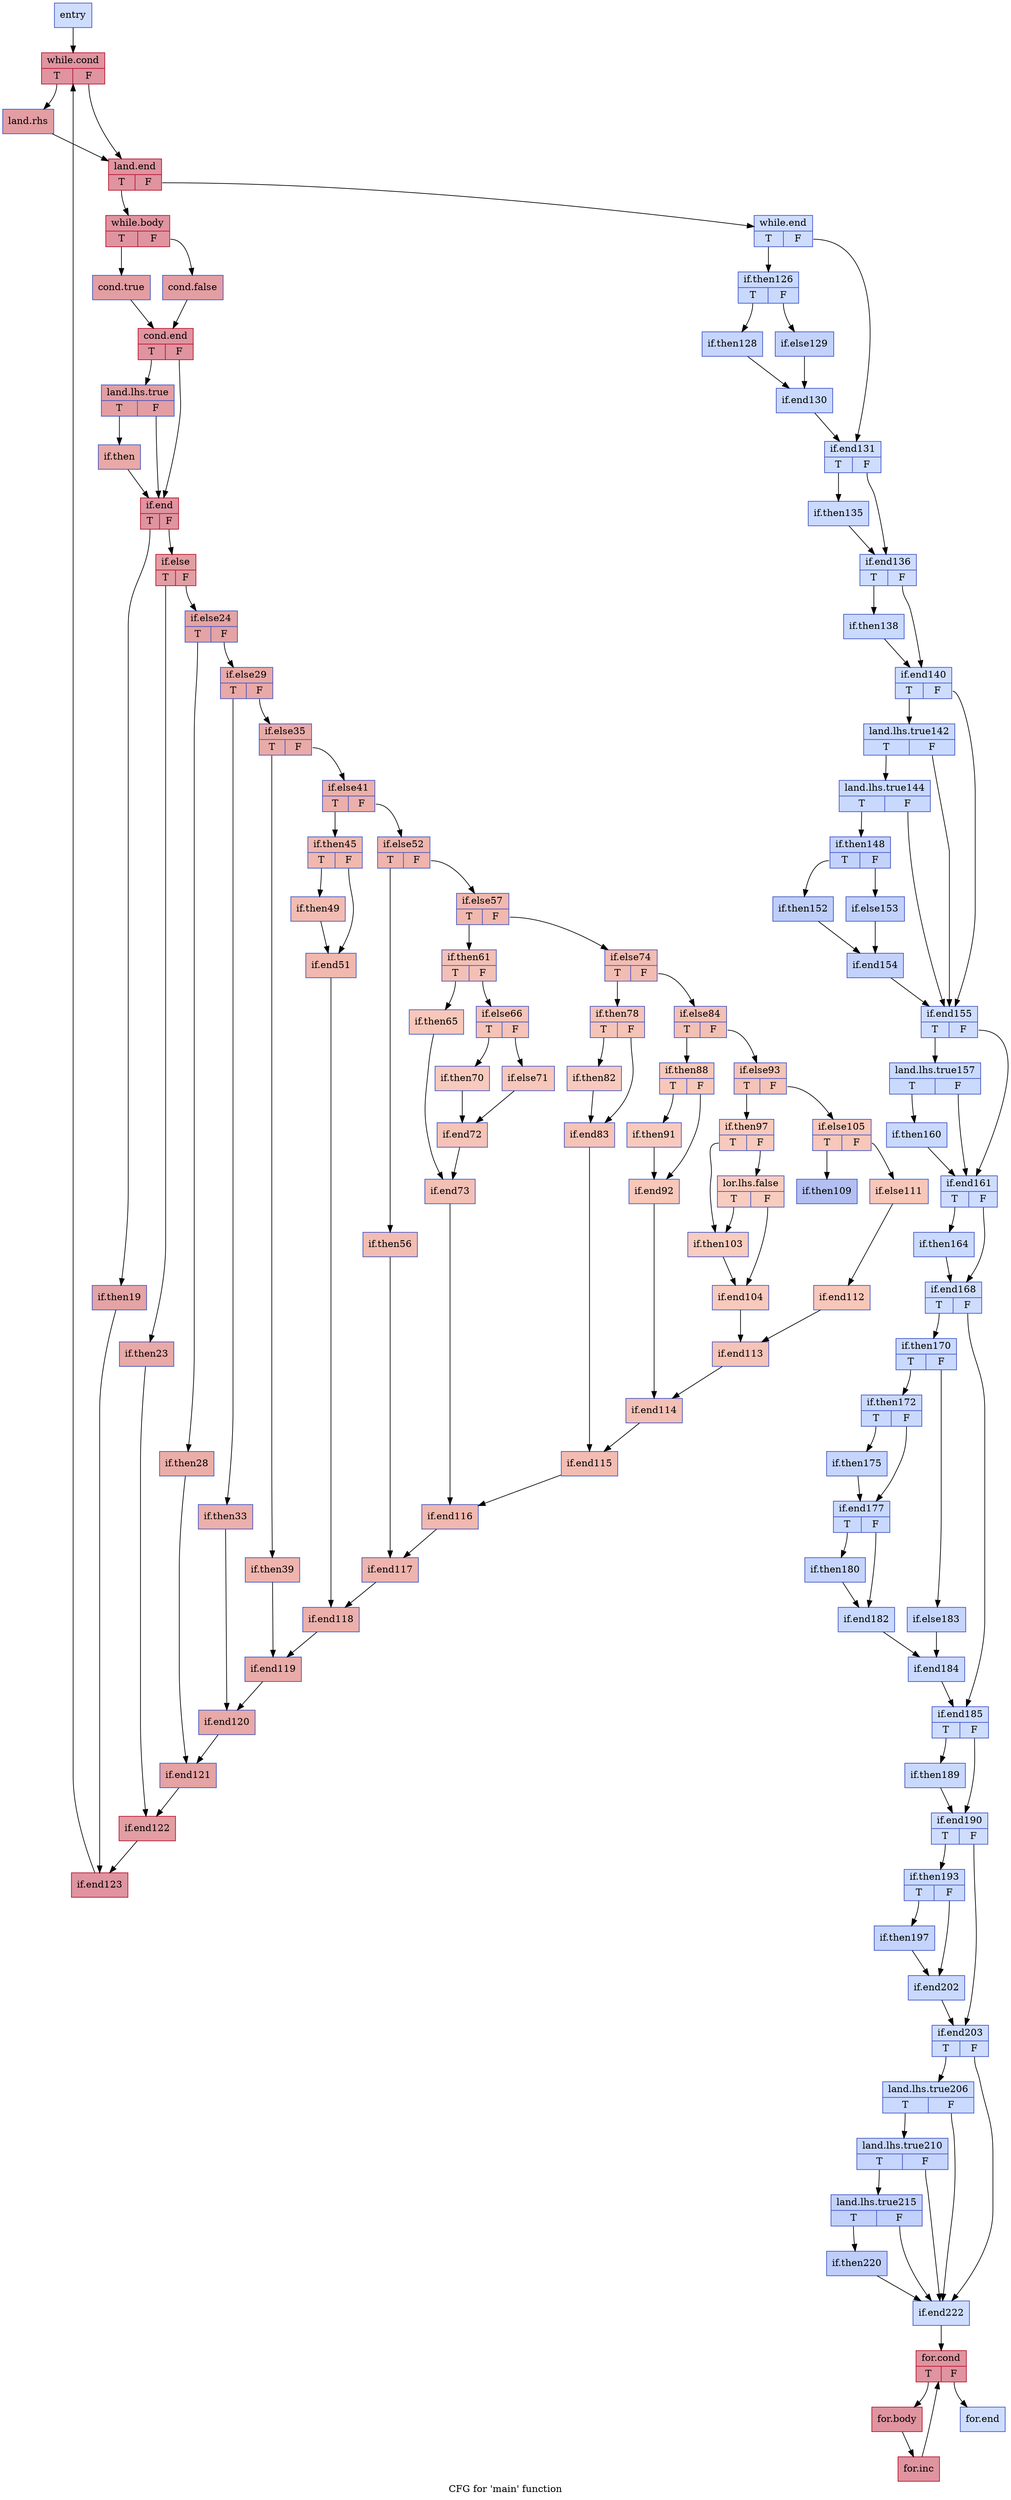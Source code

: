 digraph "CFG for 'main' function" {
	label="CFG for 'main' function";

	Node0x55820a66ad60 [shape=record,color="#3d50c3ff", style=filled, fillcolor="#8fb1fe70",label="{entry}"];
	Node0x55820a66ad60 -> Node0x55820a66bce0;
	Node0x55820a66bce0 [shape=record,color="#b70d28ff", style=filled, fillcolor="#b70d2870",label="{while.cond|{<s0>T|<s1>F}}"];
	Node0x55820a66bce0:s0 -> Node0x55820a66bef0;
	Node0x55820a66bce0:s1 -> Node0x55820a66bf70;
	Node0x55820a66bef0 [shape=record,color="#3d50c3ff", style=filled, fillcolor="#be242e70",label="{land.rhs}"];
	Node0x55820a66bef0 -> Node0x55820a66bf70;
	Node0x55820a66bf70 [shape=record,color="#b70d28ff", style=filled, fillcolor="#b70d2870",label="{land.end|{<s0>T|<s1>F}}"];
	Node0x55820a66bf70:s0 -> Node0x55820a66c770;
	Node0x55820a66bf70:s1 -> Node0x55820a66c7c0;
	Node0x55820a66c770 [shape=record,color="#b70d28ff", style=filled, fillcolor="#b70d2870",label="{while.body|{<s0>T|<s1>F}}"];
	Node0x55820a66c770:s0 -> Node0x55820a66cc50;
	Node0x55820a66c770:s1 -> Node0x55820a66ccd0;
	Node0x55820a66cc50 [shape=record,color="#3d50c3ff", style=filled, fillcolor="#be242e70",label="{cond.true}"];
	Node0x55820a66cc50 -> Node0x55820a66b4c0;
	Node0x55820a66ccd0 [shape=record,color="#3d50c3ff", style=filled, fillcolor="#be242e70",label="{cond.false}"];
	Node0x55820a66ccd0 -> Node0x55820a66b4c0;
	Node0x55820a66b4c0 [shape=record,color="#b70d28ff", style=filled, fillcolor="#b70d2870",label="{cond.end|{<s0>T|<s1>F}}"];
	Node0x55820a66b4c0:s0 -> Node0x55820a5dedc0;
	Node0x55820a66b4c0:s1 -> Node0x55820a64fb10;
	Node0x55820a5dedc0 [shape=record,color="#3d50c3ff", style=filled, fillcolor="#be242e70",label="{land.lhs.true|{<s0>T|<s1>F}}"];
	Node0x55820a5dedc0:s0 -> Node0x55820a636d40;
	Node0x55820a5dedc0:s1 -> Node0x55820a64fb10;
	Node0x55820a636d40 [shape=record,color="#3d50c3ff", style=filled, fillcolor="#ca3b3770",label="{if.then}"];
	Node0x55820a636d40 -> Node0x55820a64fb10;
	Node0x55820a64fb10 [shape=record,color="#b70d28ff", style=filled, fillcolor="#b70d2870",label="{if.end|{<s0>T|<s1>F}}"];
	Node0x55820a64fb10:s0 -> Node0x55820a66dc70;
	Node0x55820a64fb10:s1 -> Node0x55820a66dcc0;
	Node0x55820a66dc70 [shape=record,color="#3d50c3ff", style=filled, fillcolor="#c32e3170",label="{if.then19}"];
	Node0x55820a66dc70 -> Node0x55820a66c570;
	Node0x55820a66dcc0 [shape=record,color="#b70d28ff", style=filled, fillcolor="#be242e70",label="{if.else|{<s0>T|<s1>F}}"];
	Node0x55820a66dcc0:s0 -> Node0x55820a66e560;
	Node0x55820a66dcc0:s1 -> Node0x55820a66e5b0;
	Node0x55820a66e560 [shape=record,color="#3d50c3ff", style=filled, fillcolor="#ca3b3770",label="{if.then23}"];
	Node0x55820a66e560 -> Node0x55820a66e7e0;
	Node0x55820a66e5b0 [shape=record,color="#3d50c3ff", style=filled, fillcolor="#c32e3170",label="{if.else24|{<s0>T|<s1>F}}"];
	Node0x55820a66e5b0:s0 -> Node0x55820a66ebd0;
	Node0x55820a66e5b0:s1 -> Node0x55820a66ec50;
	Node0x55820a66ebd0 [shape=record,color="#3d50c3ff", style=filled, fillcolor="#d0473d70",label="{if.then28}"];
	Node0x55820a66ebd0 -> Node0x55820a66eee0;
	Node0x55820a66ec50 [shape=record,color="#3d50c3ff", style=filled, fillcolor="#ca3b3770",label="{if.else29|{<s0>T|<s1>F}}"];
	Node0x55820a66ec50:s0 -> Node0x55820a66f2d0;
	Node0x55820a66ec50:s1 -> Node0x55820a66f350;
	Node0x55820a66f2d0 [shape=record,color="#3d50c3ff", style=filled, fillcolor="#d24b4070",label="{if.then33}"];
	Node0x55820a66f2d0 -> Node0x55820a66f710;
	Node0x55820a66f350 [shape=record,color="#3d50c3ff", style=filled, fillcolor="#cc403a70",label="{if.else35|{<s0>T|<s1>F}}"];
	Node0x55820a66f350:s0 -> Node0x55820a66fb00;
	Node0x55820a66f350:s1 -> Node0x55820a66fb80;
	Node0x55820a66fb00 [shape=record,color="#3d50c3ff", style=filled, fillcolor="#d8564670",label="{if.then39}"];
	Node0x55820a66fb00 -> Node0x55820a66ff40;
	Node0x55820a66fb80 [shape=record,color="#3d50c3ff", style=filled, fillcolor="#d24b4070",label="{if.else41|{<s0>T|<s1>F}}"];
	Node0x55820a66fb80:s0 -> Node0x55820a670330;
	Node0x55820a66fb80:s1 -> Node0x55820a6703b0;
	Node0x55820a670330 [shape=record,color="#3d50c3ff", style=filled, fillcolor="#dc5d4a70",label="{if.then45|{<s0>T|<s1>F}}"];
	Node0x55820a670330:s0 -> Node0x55820a670c20;
	Node0x55820a670330:s1 -> Node0x55820a670ca0;
	Node0x55820a670c20 [shape=record,color="#3d50c3ff", style=filled, fillcolor="#e1675170",label="{if.then49}"];
	Node0x55820a670c20 -> Node0x55820a670ca0;
	Node0x55820a670ca0 [shape=record,color="#3d50c3ff", style=filled, fillcolor="#dc5d4a70",label="{if.end51}"];
	Node0x55820a670ca0 -> Node0x55820a6711d0;
	Node0x55820a6703b0 [shape=record,color="#3d50c3ff", style=filled, fillcolor="#d8564670",label="{if.else52|{<s0>T|<s1>F}}"];
	Node0x55820a6703b0:s0 -> Node0x55820a6715c0;
	Node0x55820a6703b0:s1 -> Node0x55820a671640;
	Node0x55820a6715c0 [shape=record,color="#3d50c3ff", style=filled, fillcolor="#e1675170",label="{if.then56}"];
	Node0x55820a6715c0 -> Node0x55820a671960;
	Node0x55820a671640 [shape=record,color="#3d50c3ff", style=filled, fillcolor="#dc5d4a70",label="{if.else57|{<s0>T|<s1>F}}"];
	Node0x55820a671640:s0 -> Node0x55820a671d50;
	Node0x55820a671640:s1 -> Node0x55820a671dd0;
	Node0x55820a671d50 [shape=record,color="#3d50c3ff", style=filled, fillcolor="#e5705870",label="{if.then61|{<s0>T|<s1>F}}"];
	Node0x55820a671d50:s0 -> Node0x55820a672260;
	Node0x55820a671d50:s1 -> Node0x55820a6722e0;
	Node0x55820a672260 [shape=record,color="#3d50c3ff", style=filled, fillcolor="#ec7f6370",label="{if.then65}"];
	Node0x55820a672260 -> Node0x55820a66deb0;
	Node0x55820a6722e0 [shape=record,color="#3d50c3ff", style=filled, fillcolor="#e8765c70",label="{if.else66|{<s0>T|<s1>F}}"];
	Node0x55820a6722e0:s0 -> Node0x55820a66e2a0;
	Node0x55820a6722e0:s1 -> Node0x55820a672f80;
	Node0x55820a66e2a0 [shape=record,color="#3d50c3ff", style=filled, fillcolor="#ef886b70",label="{if.then70}"];
	Node0x55820a66e2a0 -> Node0x55820a6731a0;
	Node0x55820a672f80 [shape=record,color="#3d50c3ff", style=filled, fillcolor="#ec7f6370",label="{if.else71}"];
	Node0x55820a672f80 -> Node0x55820a6731a0;
	Node0x55820a6731a0 [shape=record,color="#3d50c3ff", style=filled, fillcolor="#e8765c70",label="{if.end72}"];
	Node0x55820a6731a0 -> Node0x55820a66deb0;
	Node0x55820a66deb0 [shape=record,color="#3d50c3ff", style=filled, fillcolor="#e5705870",label="{if.end73}"];
	Node0x55820a66deb0 -> Node0x55820a673510;
	Node0x55820a671dd0 [shape=record,color="#3d50c3ff", style=filled, fillcolor="#e1675170",label="{if.else74|{<s0>T|<s1>F}}"];
	Node0x55820a671dd0:s0 -> Node0x55820a6738e0;
	Node0x55820a671dd0:s1 -> Node0x55820a673960;
	Node0x55820a6738e0 [shape=record,color="#3d50c3ff", style=filled, fillcolor="#e8765c70",label="{if.then78|{<s0>T|<s1>F}}"];
	Node0x55820a6738e0:s0 -> Node0x55820a673ce0;
	Node0x55820a6738e0:s1 -> Node0x55820a673d60;
	Node0x55820a673ce0 [shape=record,color="#3d50c3ff", style=filled, fillcolor="#ef886b70",label="{if.then82}"];
	Node0x55820a673ce0 -> Node0x55820a673d60;
	Node0x55820a673d60 [shape=record,color="#3d50c3ff", style=filled, fillcolor="#e8765c70",label="{if.end83}"];
	Node0x55820a673d60 -> Node0x55820a673f90;
	Node0x55820a673960 [shape=record,color="#3d50c3ff", style=filled, fillcolor="#e5705870",label="{if.else84|{<s0>T|<s1>F}}"];
	Node0x55820a673960:s0 -> Node0x55820a674380;
	Node0x55820a673960:s1 -> Node0x55820a674400;
	Node0x55820a674380 [shape=record,color="#3d50c3ff", style=filled, fillcolor="#ec7f6370",label="{if.then88|{<s0>T|<s1>F}}"];
	Node0x55820a674380:s0 -> Node0x55820a674790;
	Node0x55820a674380:s1 -> Node0x55820a674810;
	Node0x55820a674790 [shape=record,color="#3d50c3ff", style=filled, fillcolor="#ef886b70",label="{if.then91}"];
	Node0x55820a674790 -> Node0x55820a674810;
	Node0x55820a674810 [shape=record,color="#3d50c3ff", style=filled, fillcolor="#ec7f6370",label="{if.end92}"];
	Node0x55820a674810 -> Node0x55820a674aa0;
	Node0x55820a674400 [shape=record,color="#3d50c3ff", style=filled, fillcolor="#e8765c70",label="{if.else93|{<s0>T|<s1>F}}"];
	Node0x55820a674400:s0 -> Node0x55820a674e90;
	Node0x55820a674400:s1 -> Node0x55820a674f10;
	Node0x55820a674e90 [shape=record,color="#3d50c3ff", style=filled, fillcolor="#ef886b70",label="{if.then97|{<s0>T|<s1>F}}"];
	Node0x55820a674e90:s0 -> Node0x55820a675400;
	Node0x55820a674e90:s1 -> Node0x55820a6754e0;
	Node0x55820a6754e0 [shape=record,color="#3d50c3ff", style=filled, fillcolor="#f08b6e70",label="{lor.lhs.false|{<s0>T|<s1>F}}"];
	Node0x55820a6754e0:s0 -> Node0x55820a675400;
	Node0x55820a6754e0:s1 -> Node0x55820a675790;
	Node0x55820a675400 [shape=record,color="#3d50c3ff", style=filled, fillcolor="#f08b6e70",label="{if.then103}"];
	Node0x55820a675400 -> Node0x55820a675790;
	Node0x55820a675790 [shape=record,color="#3d50c3ff", style=filled, fillcolor="#ef886b70",label="{if.end104}"];
	Node0x55820a675790 -> Node0x55820a675bb0;
	Node0x55820a674f10 [shape=record,color="#3d50c3ff", style=filled, fillcolor="#ec7f6370",label="{if.else105|{<s0>T|<s1>F}}"];
	Node0x55820a674f10:s0 -> Node0x55820a675f80;
	Node0x55820a674f10:s1 -> Node0x55820a676000;
	Node0x55820a675f80 [shape=record,color="#3d50c3ff", style=filled, fillcolor="#536edd70",label="{if.then109}"];
	Node0x55820a676000 [shape=record,color="#3d50c3ff", style=filled, fillcolor="#ec7f6370",label="{if.else111}"];
	Node0x55820a676000 -> Node0x55820a6767b0;
	Node0x55820a6767b0 [shape=record,color="#3d50c3ff", style=filled, fillcolor="#ec7f6370",label="{if.end112}"];
	Node0x55820a6767b0 -> Node0x55820a675bb0;
	Node0x55820a675bb0 [shape=record,color="#3d50c3ff", style=filled, fillcolor="#e8765c70",label="{if.end113}"];
	Node0x55820a675bb0 -> Node0x55820a674aa0;
	Node0x55820a674aa0 [shape=record,color="#3d50c3ff", style=filled, fillcolor="#e5705870",label="{if.end114}"];
	Node0x55820a674aa0 -> Node0x55820a673f90;
	Node0x55820a673f90 [shape=record,color="#3d50c3ff", style=filled, fillcolor="#e1675170",label="{if.end115}"];
	Node0x55820a673f90 -> Node0x55820a673510;
	Node0x55820a673510 [shape=record,color="#3d50c3ff", style=filled, fillcolor="#dc5d4a70",label="{if.end116}"];
	Node0x55820a673510 -> Node0x55820a671960;
	Node0x55820a671960 [shape=record,color="#3d50c3ff", style=filled, fillcolor="#d8564670",label="{if.end117}"];
	Node0x55820a671960 -> Node0x55820a6711d0;
	Node0x55820a6711d0 [shape=record,color="#3d50c3ff", style=filled, fillcolor="#d24b4070",label="{if.end118}"];
	Node0x55820a6711d0 -> Node0x55820a66ff40;
	Node0x55820a66ff40 [shape=record,color="#3d50c3ff", style=filled, fillcolor="#cc403a70",label="{if.end119}"];
	Node0x55820a66ff40 -> Node0x55820a66f710;
	Node0x55820a66f710 [shape=record,color="#3d50c3ff", style=filled, fillcolor="#ca3b3770",label="{if.end120}"];
	Node0x55820a66f710 -> Node0x55820a66eee0;
	Node0x55820a66eee0 [shape=record,color="#3d50c3ff", style=filled, fillcolor="#c32e3170",label="{if.end121}"];
	Node0x55820a66eee0 -> Node0x55820a66e7e0;
	Node0x55820a66e7e0 [shape=record,color="#b70d28ff", style=filled, fillcolor="#be242e70",label="{if.end122}"];
	Node0x55820a66e7e0 -> Node0x55820a66c570;
	Node0x55820a66c570 [shape=record,color="#b70d28ff", style=filled, fillcolor="#b70d2870",label="{if.end123}"];
	Node0x55820a66c570 -> Node0x55820a66bce0;
	Node0x55820a66c7c0 [shape=record,color="#3d50c3ff", style=filled, fillcolor="#8fb1fe70",label="{while.end|{<s0>T|<s1>F}}"];
	Node0x55820a66c7c0:s0 -> Node0x55820a677220;
	Node0x55820a66c7c0:s1 -> Node0x55820a6772a0;
	Node0x55820a677220 [shape=record,color="#3d50c3ff", style=filled, fillcolor="#85a8fc70",label="{if.then126|{<s0>T|<s1>F}}"];
	Node0x55820a677220:s0 -> Node0x55820a677500;
	Node0x55820a677220:s1 -> Node0x55820a677580;
	Node0x55820a677500 [shape=record,color="#3d50c3ff", style=filled, fillcolor="#7ea1fa70",label="{if.then128}"];
	Node0x55820a677500 -> Node0x55820a6777f0;
	Node0x55820a677580 [shape=record,color="#3d50c3ff", style=filled, fillcolor="#779af770",label="{if.else129}"];
	Node0x55820a677580 -> Node0x55820a6777f0;
	Node0x55820a6777f0 [shape=record,color="#3d50c3ff", style=filled, fillcolor="#85a8fc70",label="{if.end130}"];
	Node0x55820a6777f0 -> Node0x55820a6772a0;
	Node0x55820a6772a0 [shape=record,color="#3d50c3ff", style=filled, fillcolor="#8fb1fe70",label="{if.end131|{<s0>T|<s1>F}}"];
	Node0x55820a6772a0:s0 -> Node0x55820a677dc0;
	Node0x55820a6772a0:s1 -> Node0x55820a677e40;
	Node0x55820a677dc0 [shape=record,color="#3d50c3ff", style=filled, fillcolor="#88abfd70",label="{if.then135}"];
	Node0x55820a677dc0 -> Node0x55820a677e40;
	Node0x55820a677e40 [shape=record,color="#3d50c3ff", style=filled, fillcolor="#8fb1fe70",label="{if.end136|{<s0>T|<s1>F}}"];
	Node0x55820a677e40:s0 -> Node0x55820a678390;
	Node0x55820a677e40:s1 -> Node0x55820a678410;
	Node0x55820a678390 [shape=record,color="#3d50c3ff", style=filled, fillcolor="#88abfd70",label="{if.then138}"];
	Node0x55820a678390 -> Node0x55820a678410;
	Node0x55820a678410 [shape=record,color="#3d50c3ff", style=filled, fillcolor="#8fb1fe70",label="{if.end140|{<s0>T|<s1>F}}"];
	Node0x55820a678410:s0 -> Node0x55820a6789f0;
	Node0x55820a678410:s1 -> Node0x55820a678a90;
	Node0x55820a6789f0 [shape=record,color="#3d50c3ff", style=filled, fillcolor="#88abfd70",label="{land.lhs.true142|{<s0>T|<s1>F}}"];
	Node0x55820a6789f0:s0 -> Node0x55820a678d20;
	Node0x55820a6789f0:s1 -> Node0x55820a678a90;
	Node0x55820a678d20 [shape=record,color="#3d50c3ff", style=filled, fillcolor="#85a8fc70",label="{land.lhs.true144|{<s0>T|<s1>F}}"];
	Node0x55820a678d20:s0 -> Node0x55820a6790a0;
	Node0x55820a678d20:s1 -> Node0x55820a678a90;
	Node0x55820a6790a0 [shape=record,color="#3d50c3ff", style=filled, fillcolor="#779af770",label="{if.then148|{<s0>T|<s1>F}}"];
	Node0x55820a6790a0:s0 -> Node0x55820a679460;
	Node0x55820a6790a0:s1 -> Node0x55820a6794e0;
	Node0x55820a679460 [shape=record,color="#3d50c3ff", style=filled, fillcolor="#6c8ff170",label="{if.then152}"];
	Node0x55820a679460 -> Node0x55820a679800;
	Node0x55820a6794e0 [shape=record,color="#3d50c3ff", style=filled, fillcolor="#7396f570",label="{if.else153}"];
	Node0x55820a6794e0 -> Node0x55820a679800;
	Node0x55820a679800 [shape=record,color="#3d50c3ff", style=filled, fillcolor="#779af770",label="{if.end154}"];
	Node0x55820a679800 -> Node0x55820a678a90;
	Node0x55820a678a90 [shape=record,color="#3d50c3ff", style=filled, fillcolor="#8fb1fe70",label="{if.end155|{<s0>T|<s1>F}}"];
	Node0x55820a678a90:s0 -> Node0x55820a679bc0;
	Node0x55820a678a90:s1 -> Node0x55820a679c40;
	Node0x55820a679bc0 [shape=record,color="#3d50c3ff", style=filled, fillcolor="#88abfd70",label="{land.lhs.true157|{<s0>T|<s1>F}}"];
	Node0x55820a679bc0:s0 -> Node0x55820a679fd0;
	Node0x55820a679bc0:s1 -> Node0x55820a679c40;
	Node0x55820a679fd0 [shape=record,color="#3d50c3ff", style=filled, fillcolor="#85a8fc70",label="{if.then160}"];
	Node0x55820a679fd0 -> Node0x55820a679c40;
	Node0x55820a679c40 [shape=record,color="#3d50c3ff", style=filled, fillcolor="#8fb1fe70",label="{if.end161|{<s0>T|<s1>F}}"];
	Node0x55820a679c40:s0 -> Node0x55820a67a410;
	Node0x55820a679c40:s1 -> Node0x55820a67a490;
	Node0x55820a67a410 [shape=record,color="#3d50c3ff", style=filled, fillcolor="#88abfd70",label="{if.then164}"];
	Node0x55820a67a410 -> Node0x55820a67a490;
	Node0x55820a67a490 [shape=record,color="#3d50c3ff", style=filled, fillcolor="#8fb1fe70",label="{if.end168|{<s0>T|<s1>F}}"];
	Node0x55820a67a490:s0 -> Node0x55820a67aec0;
	Node0x55820a67a490:s1 -> Node0x55820a67af40;
	Node0x55820a67aec0 [shape=record,color="#3d50c3ff", style=filled, fillcolor="#88abfd70",label="{if.then170|{<s0>T|<s1>F}}"];
	Node0x55820a67aec0:s0 -> Node0x55820a67b1a0;
	Node0x55820a67aec0:s1 -> Node0x55820a67b220;
	Node0x55820a67b1a0 [shape=record,color="#3d50c3ff", style=filled, fillcolor="#85a8fc70",label="{if.then172|{<s0>T|<s1>F}}"];
	Node0x55820a67b1a0:s0 -> Node0x55820a67b7c0;
	Node0x55820a67b1a0:s1 -> Node0x55820a672360;
	Node0x55820a67b7c0 [shape=record,color="#3d50c3ff", style=filled, fillcolor="#7ea1fa70",label="{if.then175}"];
	Node0x55820a67b7c0 -> Node0x55820a672360;
	Node0x55820a672360 [shape=record,color="#3d50c3ff", style=filled, fillcolor="#85a8fc70",label="{if.end177|{<s0>T|<s1>F}}"];
	Node0x55820a672360:s0 -> Node0x55820a672d50;
	Node0x55820a672360:s1 -> Node0x55820a672dd0;
	Node0x55820a672d50 [shape=record,color="#3d50c3ff", style=filled, fillcolor="#7ea1fa70",label="{if.then180}"];
	Node0x55820a672d50 -> Node0x55820a672dd0;
	Node0x55820a672dd0 [shape=record,color="#3d50c3ff", style=filled, fillcolor="#85a8fc70",label="{if.end182}"];
	Node0x55820a672dd0 -> Node0x55820a67d440;
	Node0x55820a67b220 [shape=record,color="#3d50c3ff", style=filled, fillcolor="#7ea1fa70",label="{if.else183}"];
	Node0x55820a67b220 -> Node0x55820a67d440;
	Node0x55820a67d440 [shape=record,color="#3d50c3ff", style=filled, fillcolor="#88abfd70",label="{if.end184}"];
	Node0x55820a67d440 -> Node0x55820a67af40;
	Node0x55820a67af40 [shape=record,color="#3d50c3ff", style=filled, fillcolor="#8fb1fe70",label="{if.end185|{<s0>T|<s1>F}}"];
	Node0x55820a67af40:s0 -> Node0x55820a67da10;
	Node0x55820a67af40:s1 -> Node0x55820a67da90;
	Node0x55820a67da10 [shape=record,color="#3d50c3ff", style=filled, fillcolor="#85a8fc70",label="{if.then189}"];
	Node0x55820a67da10 -> Node0x55820a67da90;
	Node0x55820a67da90 [shape=record,color="#3d50c3ff", style=filled, fillcolor="#8fb1fe70",label="{if.end190|{<s0>T|<s1>F}}"];
	Node0x55820a67da90:s0 -> Node0x55820a67df20;
	Node0x55820a67da90:s1 -> Node0x55820a67dfa0;
	Node0x55820a67df20 [shape=record,color="#3d50c3ff", style=filled, fillcolor="#85a8fc70",label="{if.then193|{<s0>T|<s1>F}}"];
	Node0x55820a67df20:s0 -> Node0x55820a67e500;
	Node0x55820a67df20:s1 -> Node0x55820a67e580;
	Node0x55820a67e500 [shape=record,color="#3d50c3ff", style=filled, fillcolor="#7a9df870",label="{if.then197}"];
	Node0x55820a67e500 -> Node0x55820a67e580;
	Node0x55820a67e580 [shape=record,color="#3d50c3ff", style=filled, fillcolor="#85a8fc70",label="{if.end202}"];
	Node0x55820a67e580 -> Node0x55820a67dfa0;
	Node0x55820a67dfa0 [shape=record,color="#3d50c3ff", style=filled, fillcolor="#8fb1fe70",label="{if.end203|{<s0>T|<s1>F}}"];
	Node0x55820a67dfa0:s0 -> Node0x55820a67f050;
	Node0x55820a67dfa0:s1 -> Node0x55820a67f0f0;
	Node0x55820a67f050 [shape=record,color="#3d50c3ff", style=filled, fillcolor="#88abfd70",label="{land.lhs.true206|{<s0>T|<s1>F}}"];
	Node0x55820a67f050:s0 -> Node0x55820a67f550;
	Node0x55820a67f050:s1 -> Node0x55820a67f0f0;
	Node0x55820a67f550 [shape=record,color="#3d50c3ff", style=filled, fillcolor="#7ea1fa70",label="{land.lhs.true210|{<s0>T|<s1>F}}"];
	Node0x55820a67f550:s0 -> Node0x55820a67faa0;
	Node0x55820a67f550:s1 -> Node0x55820a67f0f0;
	Node0x55820a67faa0 [shape=record,color="#3d50c3ff", style=filled, fillcolor="#7396f570",label="{land.lhs.true215|{<s0>T|<s1>F}}"];
	Node0x55820a67faa0:s0 -> Node0x55820a67fee0;
	Node0x55820a67faa0:s1 -> Node0x55820a67f0f0;
	Node0x55820a67fee0 [shape=record,color="#3d50c3ff", style=filled, fillcolor="#6c8ff170",label="{if.then220}"];
	Node0x55820a67fee0 -> Node0x55820a67f0f0;
	Node0x55820a67f0f0 [shape=record,color="#3d50c3ff", style=filled, fillcolor="#8fb1fe70",label="{if.end222}"];
	Node0x55820a67f0f0 -> Node0x55820a6802b0;
	Node0x55820a6802b0 [shape=record,color="#b70d28ff", style=filled, fillcolor="#b70d2870",label="{for.cond|{<s0>T|<s1>F}}"];
	Node0x55820a6802b0:s0 -> Node0x55820a6804c0;
	Node0x55820a6802b0:s1 -> Node0x55820a680540;
	Node0x55820a6804c0 [shape=record,color="#b70d28ff", style=filled, fillcolor="#b70d2870",label="{for.body}"];
	Node0x55820a6804c0 -> Node0x55820a6807d0;
	Node0x55820a6807d0 [shape=record,color="#b70d28ff", style=filled, fillcolor="#b70d2870",label="{for.inc}"];
	Node0x55820a6807d0 -> Node0x55820a6802b0;
	Node0x55820a680540 [shape=record,color="#3d50c3ff", style=filled, fillcolor="#8fb1fe70",label="{for.end}"];
}
